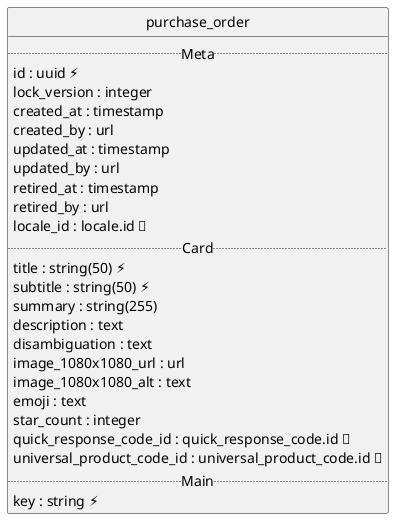 @startuml uml
skinparam monochrome true
skinparam linetype ortho
hide circle

entity purchase_order {
  .. Meta ..
  id : uuid ⚡
  lock_version : integer
  created_at : timestamp
  created_by : url
  updated_at : timestamp
  updated_by : url
  retired_at : timestamp
  retired_by : url
  locale_id : locale.id 🔑
  .. Card ..
  title : string(50) ⚡
  subtitle : string(50) ⚡
  summary : string(255)
  description : text
  disambiguation : text
  image_1080x1080_url : url
  image_1080x1080_alt : text
  emoji : text
  star_count : integer
  quick_response_code_id : quick_response_code.id 🔑
  universal_product_code_id : universal_product_code.id 🔑
  .. Main ..
  key : string ⚡
}

@enduml
